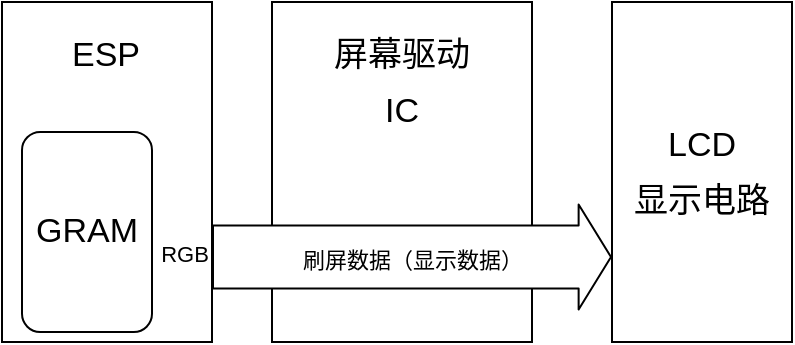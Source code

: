 <mxfile>
    <diagram id="ZN-Y50-iOPjWMrZlISFB" name="Page-1">
        <mxGraphModel dx="588" dy="597" grid="1" gridSize="5" guides="1" tooltips="1" connect="1" arrows="1" fold="1" page="1" pageScale="1" pageWidth="827" pageHeight="1169" background="#ffffff" math="0" shadow="0">
            <root>
                <mxCell id="0"/>
                <mxCell id="1" parent="0"/>
                <mxCell id="2" value="" style="whiteSpace=wrap;html=1;fillColor=#FFFFFF;fontColor=#000000;strokeColor=#000000;fontSize=17;" parent="1" vertex="1">
                    <mxGeometry x="95" y="190" width="105" height="170" as="geometry"/>
                </mxCell>
                <mxCell id="4" value="&lt;p style=&quot;line-height: 1.6&quot;&gt;LCD &lt;br&gt;显示电路&lt;/p&gt;" style="whiteSpace=wrap;html=1;fillColor=#FFFFFF;fontColor=#000000;strokeColor=#000000;fontSize=17;" parent="1" vertex="1">
                    <mxGeometry x="400" y="190" width="90" height="170" as="geometry"/>
                </mxCell>
                <mxCell id="17" value="&lt;span style=&quot;color: rgb(0 , 0 , 0) ; font-family: &amp;#34;helvetica&amp;#34; ; font-size: 17px ; font-style: normal ; font-weight: 400 ; letter-spacing: normal ; text-align: center ; text-indent: 0px ; text-transform: none ; word-spacing: 0px ; display: inline ; float: none&quot;&gt;ESP&lt;/span&gt;" style="text;whiteSpace=wrap;html=1;fontColor=#000000;" parent="1" vertex="1">
                    <mxGeometry x="127.5" y="200" width="40" height="30" as="geometry"/>
                </mxCell>
                <mxCell id="18" value="GRAM" style="rounded=1;whiteSpace=wrap;html=1;fontSize=17;strokeColor=#000000;fillColor=#FFFFFF;arcSize=14;fontColor=#000000;" parent="1" vertex="1">
                    <mxGeometry x="105" y="255" width="65" height="100" as="geometry"/>
                </mxCell>
                <mxCell id="12" value="" style="group;fontColor=#000000;spacing=4;" parent="1" vertex="1" connectable="0">
                    <mxGeometry x="230" y="190" width="130" height="170" as="geometry"/>
                </mxCell>
                <mxCell id="3" value="" style="whiteSpace=wrap;html=1;fillColor=#FFFFFF;fontColor=#000000;strokeColor=#000000;fontSize=17;labelPosition=center;verticalLabelPosition=middle;align=center;verticalAlign=middle;" parent="12" vertex="1">
                    <mxGeometry width="130" height="170" as="geometry"/>
                </mxCell>
                <mxCell id="9" value="&lt;span style=&quot;line-height: 1.6&quot;&gt;屏幕驱动 IC&lt;/span&gt;" style="text;html=1;strokeColor=none;fillColor=none;align=center;verticalAlign=middle;whiteSpace=wrap;rounded=0;fontSize=17;fontColor=#000000;spacing=2;perimeterSpacing=0;" parent="12" vertex="1">
                    <mxGeometry x="26" y="16.19" width="78" height="48.571" as="geometry"/>
                </mxCell>
                <mxCell id="19" value="" style="shape=flexArrow;endArrow=classic;html=1;fontSize=17;fontColor=#000000;strokeColor=#000000;width=31.515;endSize=5.061;fillColor=#FFFFFF;labelBackgroundColor=#FFFFFF;exitX=1;exitY=0.75;exitDx=0;exitDy=0;entryX=0;entryY=0.75;entryDx=0;entryDy=0;" parent="1" edge="1" target="4" source="2">
                    <mxGeometry width="50" height="50" relative="1" as="geometry">
                        <mxPoint x="205" y="305" as="sourcePoint"/>
                        <mxPoint x="400" y="314" as="targetPoint"/>
                        <Array as="points"/>
                    </mxGeometry>
                </mxCell>
                <mxCell id="20" value="刷屏数据（显示数据）" style="edgeLabel;html=1;align=center;verticalAlign=middle;resizable=0;points=[];labelBackgroundColor=none;fontColor=#000000;" parent="19" vertex="1" connectable="0">
                    <mxGeometry x="-0.145" y="1" relative="1" as="geometry">
                        <mxPoint x="14" y="2" as="offset"/>
                    </mxGeometry>
                </mxCell>
                <mxCell id="50" value="RGB" style="edgeLabel;html=1;align=center;verticalAlign=middle;resizable=0;points=[];labelBackgroundColor=none;fontColor=#000000;" vertex="1" connectable="0" parent="19">
                    <mxGeometry x="-0.815" y="-2" relative="1" as="geometry">
                        <mxPoint x="-33" y="-4" as="offset"/>
                    </mxGeometry>
                </mxCell>
            </root>
        </mxGraphModel>
    </diagram>
</mxfile>